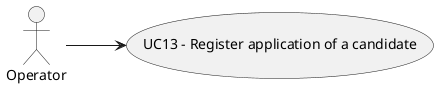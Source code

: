@startuml

actor Operator as op

left to right direction

op --> (UC13 - Register application of a candidate)

@enduml